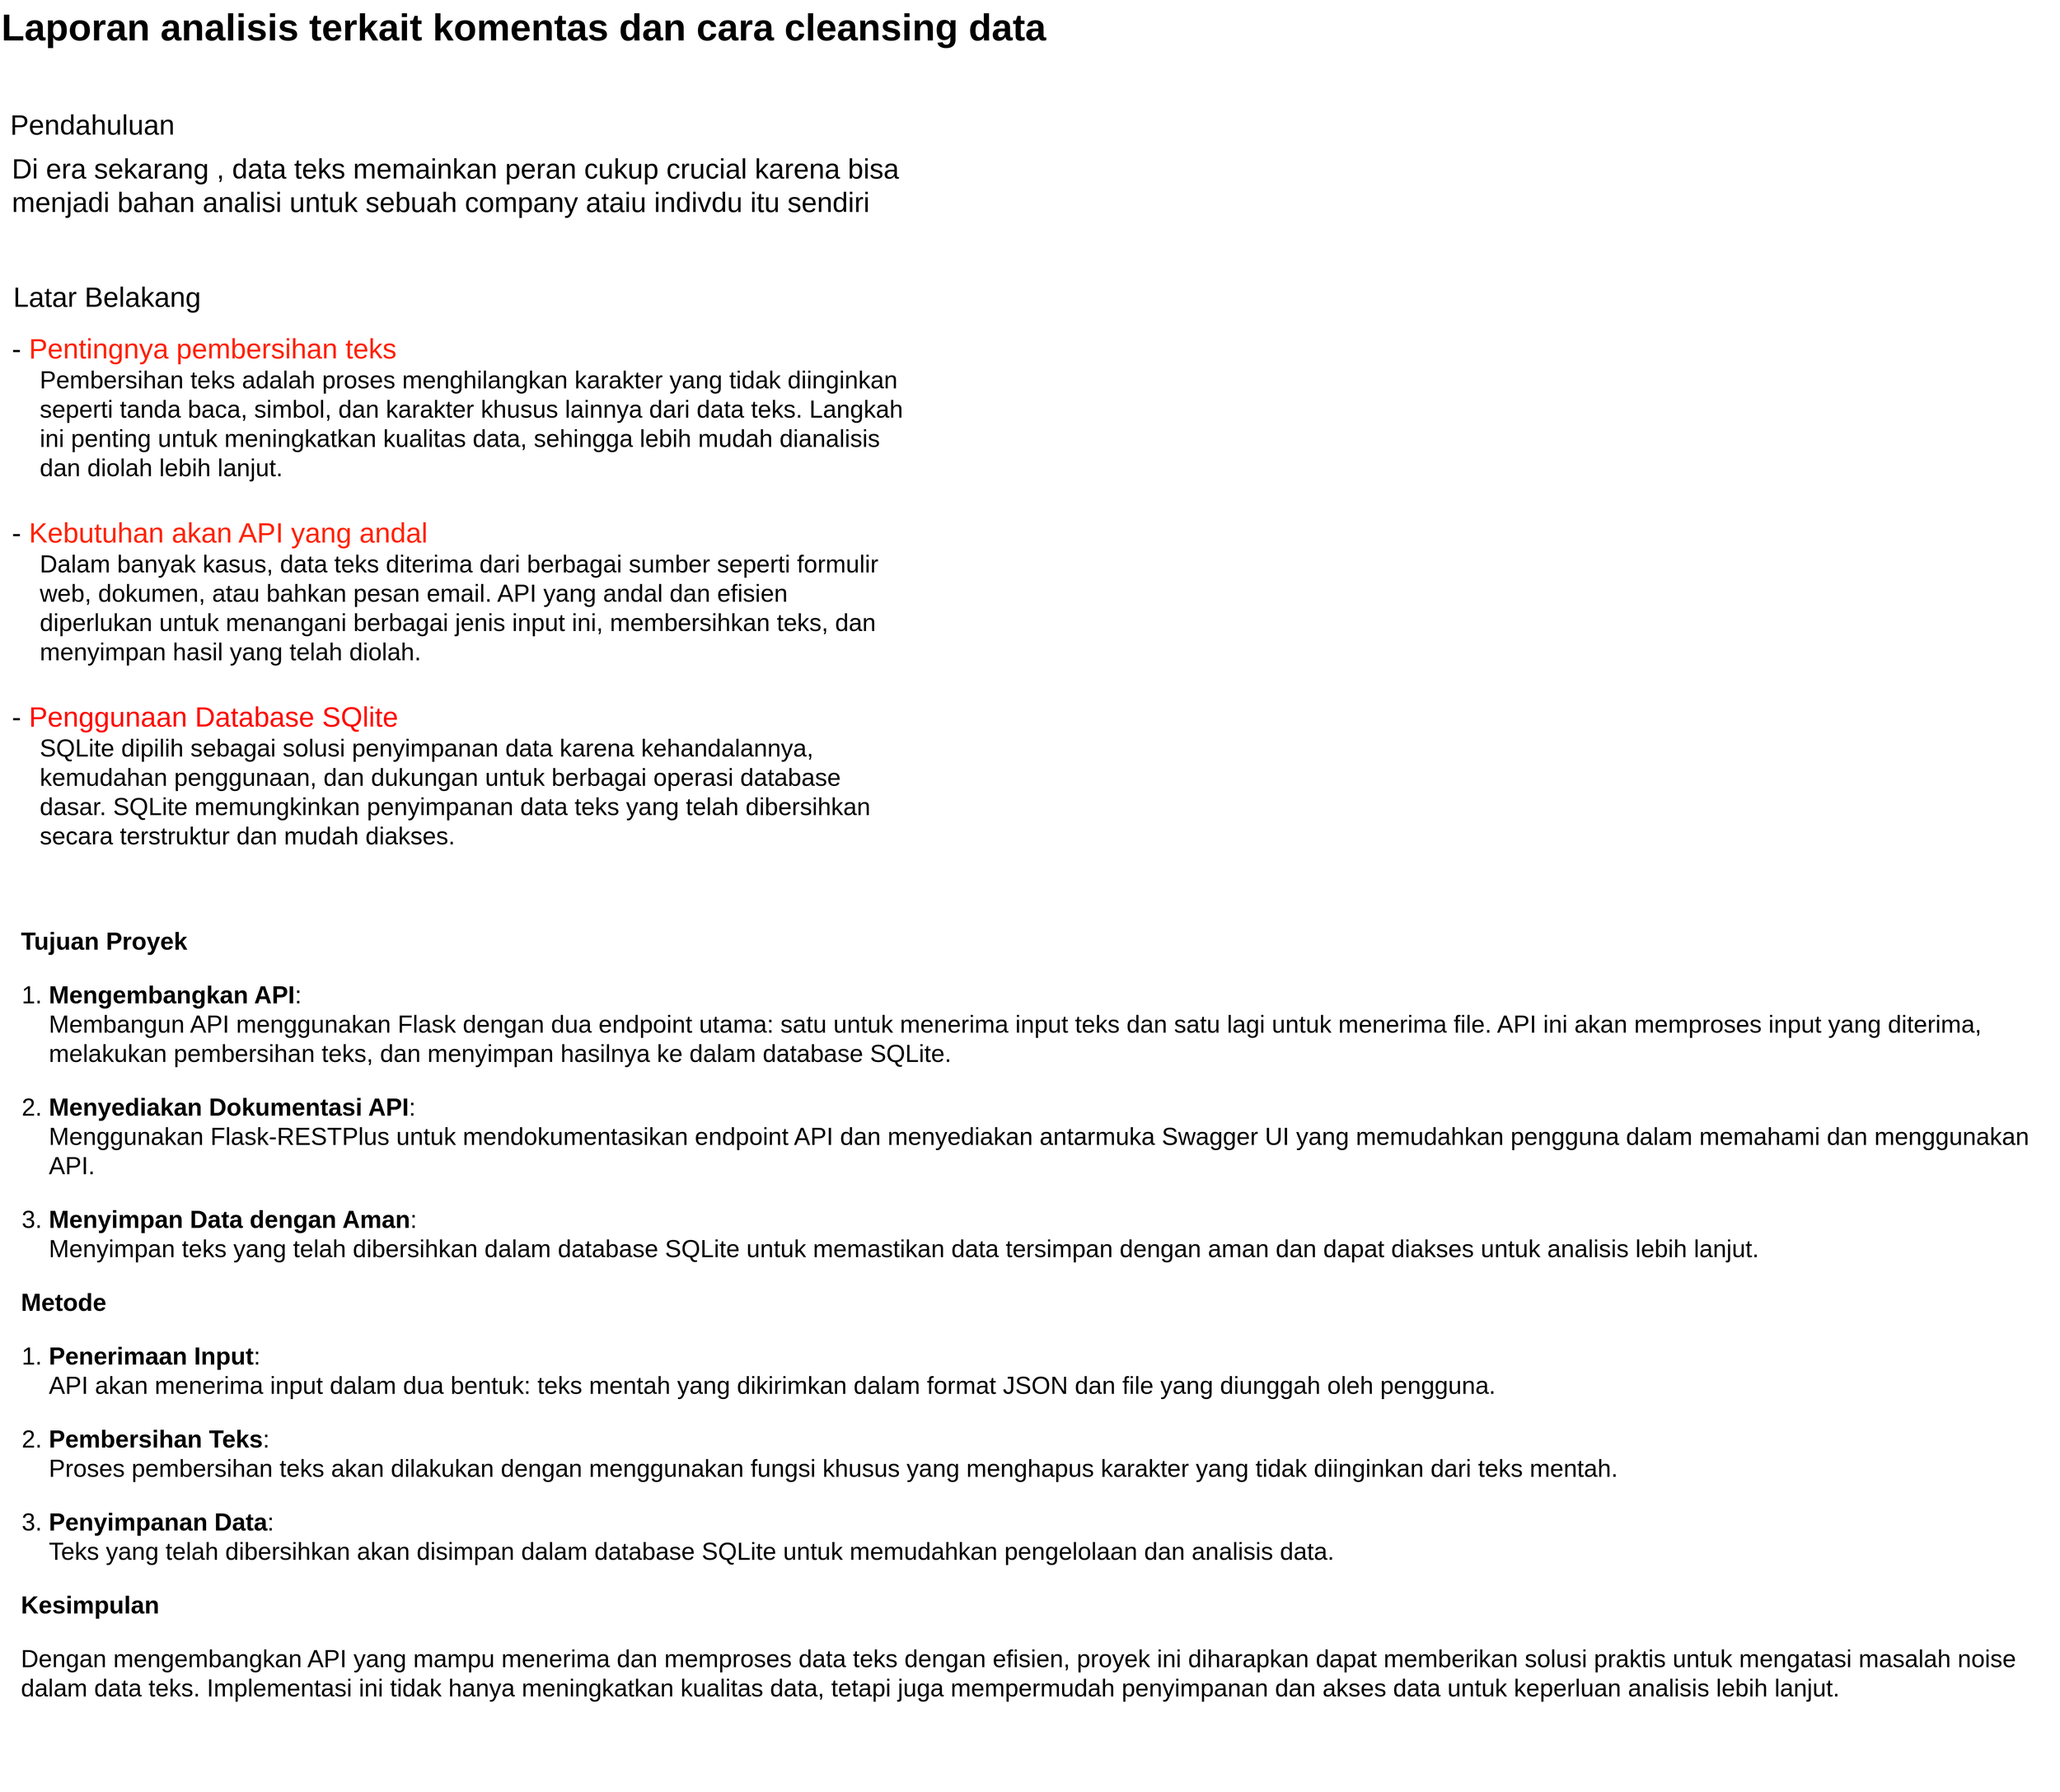 <mxfile version="24.7.2" type="github">
  <diagram name="Halaman-1" id="qRmfY7X26hOiyGMwEyqt">
    <mxGraphModel dx="5280" dy="4913" grid="0" gridSize="10" guides="1" tooltips="1" connect="1" arrows="1" fold="1" page="1" pageScale="1" pageWidth="4681" pageHeight="3300" math="0" shadow="0">
      <root>
        <mxCell id="0" />
        <mxCell id="1" parent="0" />
        <mxCell id="vDbWJOYFkGnoNRjPXN_l-1" value="&lt;h1 style=&quot;margin-top: 0px;&quot;&gt;&lt;font style=&quot;font-size: 54px;&quot;&gt;Laporan analisis terkait komentas dan cara cleansing data&lt;/font&gt;&lt;/h1&gt;" style="text;html=1;whiteSpace=wrap;overflow=hidden;rounded=0;" vertex="1" parent="1">
          <mxGeometry x="65" y="71" width="1504" height="88" as="geometry" />
        </mxCell>
        <mxCell id="vDbWJOYFkGnoNRjPXN_l-4" value="&lt;font style=&quot;font-size: 40px;&quot;&gt;Di era sekarang , data teks memainkan peran cukup crucial karena bisa menjadi bahan analisi untuk sebuah company ataiu indivdu itu sendiri&lt;/font&gt;" style="text;html=1;align=left;verticalAlign=middle;whiteSpace=wrap;rounded=0;" vertex="1" parent="1">
          <mxGeometry x="80" y="256" width="1283" height="159" as="geometry" />
        </mxCell>
        <mxCell id="vDbWJOYFkGnoNRjPXN_l-5" value="&lt;span style=&quot;font-size: 40px;&quot;&gt;Pendahuluan&lt;/span&gt;" style="text;html=1;align=center;verticalAlign=middle;whiteSpace=wrap;rounded=0;" vertex="1" parent="1">
          <mxGeometry x="65" y="234" width="265" height="30" as="geometry" />
        </mxCell>
        <mxCell id="vDbWJOYFkGnoNRjPXN_l-6" value="&lt;span style=&quot;font-size: 40px;&quot;&gt;Latar Belakang&lt;/span&gt;" style="text;html=1;align=center;verticalAlign=middle;whiteSpace=wrap;rounded=0;" vertex="1" parent="1">
          <mxGeometry x="80" y="481" width="277" height="30" as="geometry" />
        </mxCell>
        <mxCell id="vDbWJOYFkGnoNRjPXN_l-7" value="&lt;span style=&quot;font-size: 40px;&quot;&gt;- &lt;font color=&quot;#ff2200&quot;&gt;Pentingnya pembersihan teks&lt;/font&gt;&lt;/span&gt;&lt;blockquote style=&quot;margin: 0 0 0 40px; border: none; padding: 0px;&quot;&gt;&lt;div&gt;&lt;font style=&quot;font-size: 35px;&quot;&gt;Pembersihan teks adalah proses menghilangkan karakter yang tidak diinginkan seperti tanda baca, simbol, dan karakter khusus lainnya dari data teks. Langkah ini penting untuk meningkatkan kualitas data, sehingga lebih mudah dianalisis dan diolah lebih lanjut.&lt;/font&gt;&lt;/div&gt;&lt;/blockquote&gt;&lt;div&gt;&lt;div&gt;&lt;span style=&quot;font-size: 40px;&quot;&gt;&lt;br&gt;&lt;/span&gt;&lt;/div&gt;&lt;div&gt;&lt;span style=&quot;font-size: 40px;&quot;&gt;- &lt;font color=&quot;#ff2403&quot;&gt;Kebutuhan akan API yang andal&lt;/font&gt;&lt;/span&gt;&lt;/div&gt;&lt;/div&gt;&lt;blockquote style=&quot;margin: 0 0 0 40px; border: none; padding: 0px;&quot;&gt;&lt;div&gt;&lt;div&gt;&lt;font style=&quot;font-size: 35px;&quot;&gt;Dalam banyak kasus, data teks diterima dari berbagai sumber seperti formulir web, dokumen, atau bahkan pesan email. API yang andal dan efisien diperlukan untuk menangani berbagai jenis input ini, membersihkan teks, dan menyimpan hasil yang telah diolah.&lt;/font&gt;&lt;/div&gt;&lt;/div&gt;&lt;/blockquote&gt;&lt;div&gt;&lt;div&gt;&lt;span style=&quot;font-size: 40px;&quot;&gt;&lt;br&gt;&lt;/span&gt;&lt;/div&gt;&lt;div&gt;&lt;span style=&quot;font-size: 40px;&quot;&gt;- &lt;font color=&quot;#ff0800&quot;&gt;Penggunaan Database SQlite&lt;/font&gt;&lt;/span&gt;&lt;/div&gt;&lt;/div&gt;&lt;blockquote style=&quot;margin: 0 0 0 40px; border: none; padding: 0px;&quot;&gt;&lt;div&gt;&lt;font style=&quot;font-size: 35px;&quot;&gt;SQLite dipilih sebagai solusi penyimpanan data karena kehandalannya, kemudahan penggunaan, dan dukungan untuk berbagai operasi database dasar. SQLite memungkinkan penyimpanan data teks yang telah dibersihkan secara terstruktur dan mudah diakses.&lt;/font&gt;&lt;/div&gt;&lt;/blockquote&gt;&lt;div&gt;&lt;span style=&quot;font-size: 40px;&quot;&gt;&lt;font color=&quot;#ff0800&quot;&gt;&lt;br&gt;&lt;/font&gt;&lt;/span&gt;&lt;/div&gt;" style="text;html=1;align=left;verticalAlign=middle;whiteSpace=wrap;rounded=0;" vertex="1" parent="1">
          <mxGeometry x="80" y="543" width="1283" height="797" as="geometry" />
        </mxCell>
        <mxCell id="vDbWJOYFkGnoNRjPXN_l-9" value="&lt;h3 style=&quot;font-size: 35px;&quot;&gt;&lt;font style=&quot;font-size: 35px;&quot;&gt;Tujuan Proyek&lt;/font&gt;&lt;/h3&gt;&lt;ol style=&quot;font-size: 35px;&quot;&gt;&lt;li&gt;&lt;p&gt;&lt;font style=&quot;font-size: 35px;&quot;&gt;&lt;strong&gt;Mengembangkan API&lt;/strong&gt;:&lt;br&gt;Membangun API menggunakan Flask dengan dua endpoint utama: satu untuk menerima input teks dan satu lagi untuk menerima file. API ini akan memproses input yang diterima, melakukan pembersihan teks, dan menyimpan hasilnya ke dalam database SQLite.&lt;/font&gt;&lt;/p&gt;&lt;/li&gt;&lt;li&gt;&lt;p&gt;&lt;font style=&quot;font-size: 35px;&quot;&gt;&lt;strong&gt;Menyediakan Dokumentasi API&lt;/strong&gt;:&lt;br&gt;Menggunakan Flask-RESTPlus untuk mendokumentasikan endpoint API dan menyediakan antarmuka Swagger UI yang memudahkan pengguna dalam memahami dan menggunakan API.&lt;/font&gt;&lt;/p&gt;&lt;/li&gt;&lt;li&gt;&lt;p&gt;&lt;font style=&quot;font-size: 35px;&quot;&gt;&lt;strong&gt;Menyimpan Data dengan Aman&lt;/strong&gt;:&lt;br&gt;Menyimpan teks yang telah dibersihkan dalam database SQLite untuk memastikan data tersimpan dengan aman dan dapat diakses untuk analisis lebih lanjut.&lt;/font&gt;&lt;/p&gt;&lt;/li&gt;&lt;/ol&gt;&lt;h3 style=&quot;font-size: 35px;&quot;&gt;&lt;font style=&quot;font-size: 35px;&quot;&gt;Metode&lt;/font&gt;&lt;/h3&gt;&lt;ol style=&quot;font-size: 35px;&quot;&gt;&lt;li&gt;&lt;p&gt;&lt;font style=&quot;font-size: 35px;&quot;&gt;&lt;strong&gt;Penerimaan Input&lt;/strong&gt;:&lt;br&gt;API akan menerima input dalam dua bentuk: teks mentah yang dikirimkan dalam format JSON dan file yang diunggah oleh pengguna.&lt;/font&gt;&lt;/p&gt;&lt;/li&gt;&lt;li&gt;&lt;p&gt;&lt;font style=&quot;font-size: 35px;&quot;&gt;&lt;strong&gt;Pembersihan Teks&lt;/strong&gt;:&lt;br&gt;Proses pembersihan teks akan dilakukan dengan menggunakan fungsi khusus yang menghapus karakter yang tidak diinginkan dari teks mentah.&lt;/font&gt;&lt;/p&gt;&lt;/li&gt;&lt;li&gt;&lt;p&gt;&lt;font style=&quot;font-size: 35px;&quot;&gt;&lt;strong&gt;Penyimpanan Data&lt;/strong&gt;:&lt;br&gt;Teks yang telah dibersihkan akan disimpan dalam database SQLite untuk memudahkan pengelolaan dan analisis data.&lt;/font&gt;&lt;/p&gt;&lt;/li&gt;&lt;/ol&gt;&lt;h3 style=&quot;font-size: 35px;&quot;&gt;&lt;font style=&quot;font-size: 35px;&quot;&gt;Kesimpulan&lt;/font&gt;&lt;/h3&gt;&lt;p style=&quot;font-size: 35px;&quot;&gt;&lt;font style=&quot;font-size: 35px;&quot;&gt;Dengan mengembangkan API yang mampu menerima dan memproses data teks dengan efisien, proyek ini diharapkan dapat memberikan solusi praktis untuk mengatasi masalah noise dalam data teks. Implementasi ini tidak hanya meningkatkan kualitas data, tetapi juga mempermudah penyimpanan dan akses data untuk keperluan analisis lebih lanjut.&lt;/font&gt;&lt;/p&gt;" style="text;whiteSpace=wrap;html=1;" vertex="1" parent="1">
          <mxGeometry x="93" y="1358" width="2924" height="1282" as="geometry" />
        </mxCell>
      </root>
    </mxGraphModel>
  </diagram>
</mxfile>
